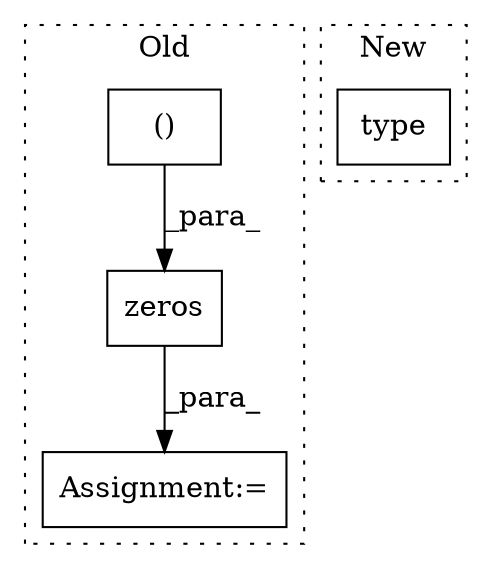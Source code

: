 digraph G {
subgraph cluster0 {
1 [label="zeros" a="32" s="682,722" l="11,1" shape="box"];
3 [label="()" a="106" s="693" l="25" shape="box"];
4 [label="Assignment:=" a="7" s="675" l="1" shape="box"];
label = "Old";
style="dotted";
}
subgraph cluster1 {
2 [label="type" a="32" s="768,774" l="5,1" shape="box"];
label = "New";
style="dotted";
}
1 -> 4 [label="_para_"];
3 -> 1 [label="_para_"];
}